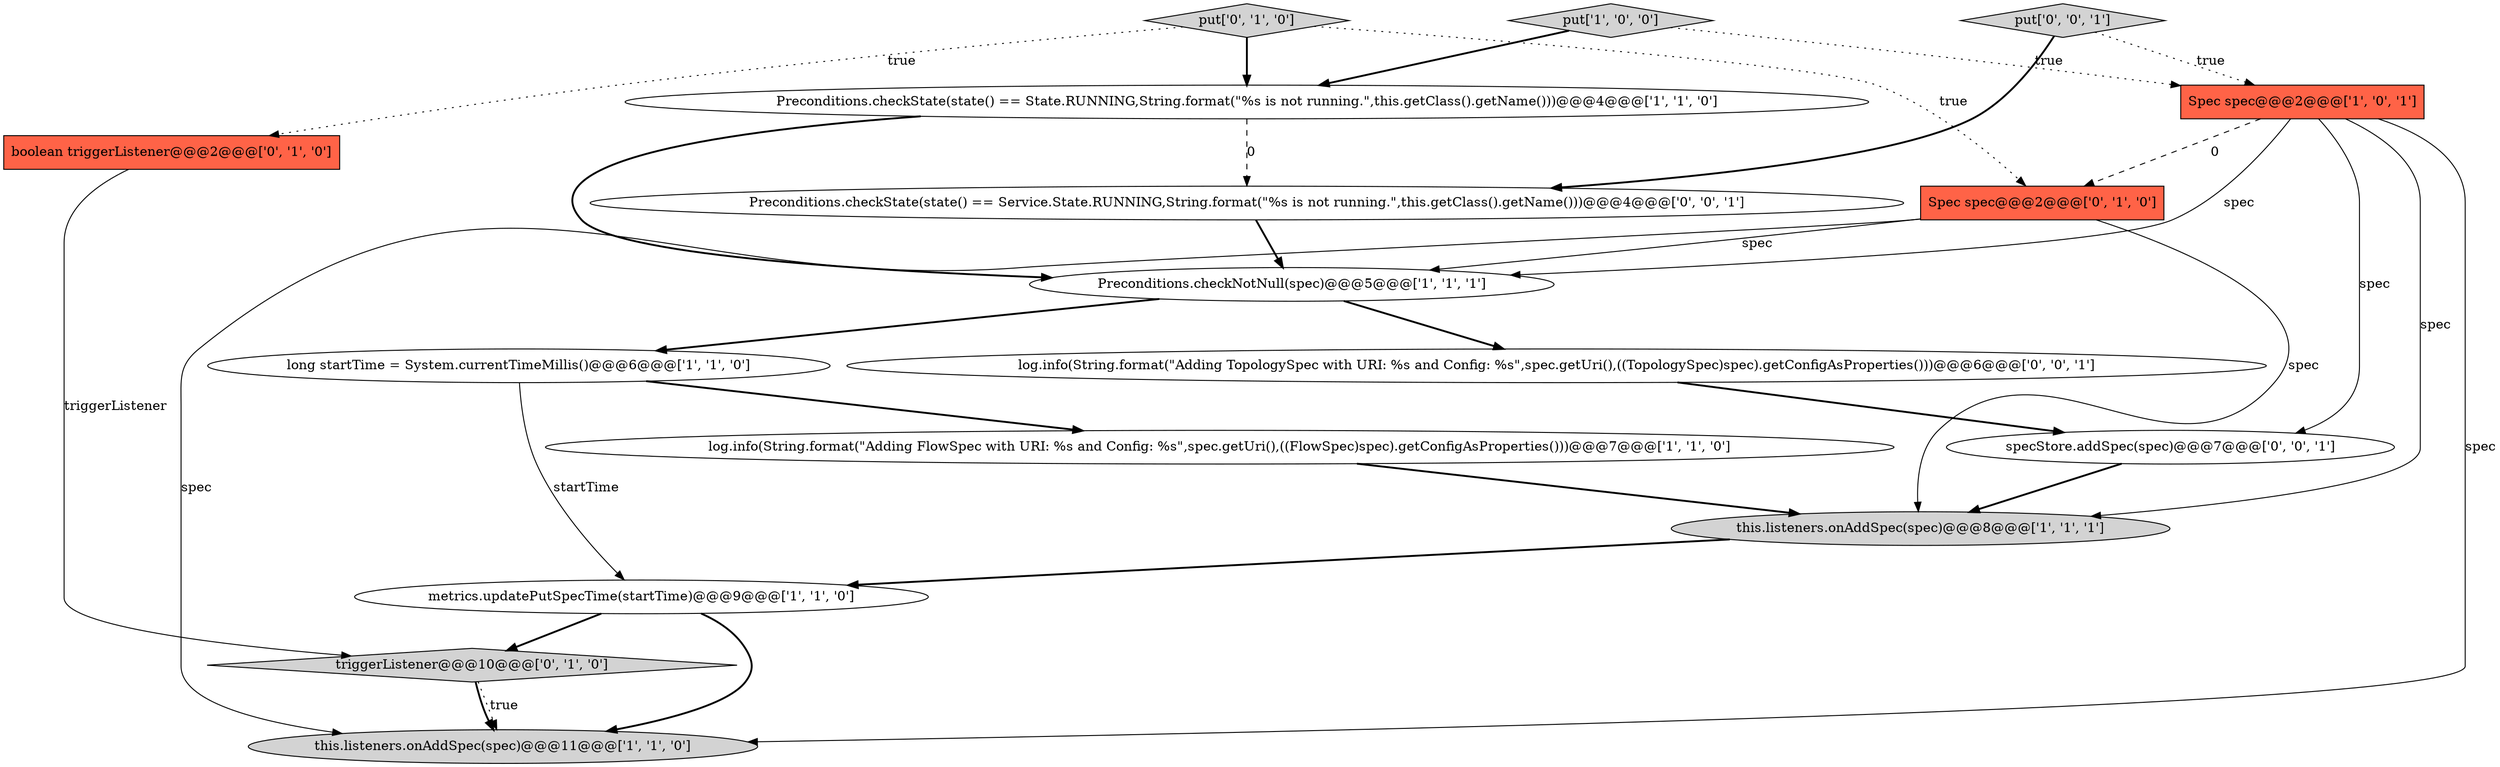 digraph {
8 [style = filled, label = "Preconditions.checkNotNull(spec)@@@5@@@['1', '1', '1']", fillcolor = white, shape = ellipse image = "AAA0AAABBB1BBB"];
5 [style = filled, label = "Spec spec@@@2@@@['1', '0', '1']", fillcolor = tomato, shape = box image = "AAA0AAABBB1BBB"];
6 [style = filled, label = "long startTime = System.currentTimeMillis()@@@6@@@['1', '1', '0']", fillcolor = white, shape = ellipse image = "AAA0AAABBB1BBB"];
2 [style = filled, label = "this.listeners.onAddSpec(spec)@@@8@@@['1', '1', '1']", fillcolor = lightgray, shape = ellipse image = "AAA0AAABBB1BBB"];
0 [style = filled, label = "put['1', '0', '0']", fillcolor = lightgray, shape = diamond image = "AAA0AAABBB1BBB"];
7 [style = filled, label = "this.listeners.onAddSpec(spec)@@@11@@@['1', '1', '0']", fillcolor = lightgray, shape = ellipse image = "AAA0AAABBB1BBB"];
9 [style = filled, label = "put['0', '1', '0']", fillcolor = lightgray, shape = diamond image = "AAA0AAABBB2BBB"];
11 [style = filled, label = "triggerListener@@@10@@@['0', '1', '0']", fillcolor = lightgray, shape = diamond image = "AAA1AAABBB2BBB"];
12 [style = filled, label = "Spec spec@@@2@@@['0', '1', '0']", fillcolor = tomato, shape = box image = "AAA1AAABBB2BBB"];
13 [style = filled, label = "put['0', '0', '1']", fillcolor = lightgray, shape = diamond image = "AAA0AAABBB3BBB"];
3 [style = filled, label = "metrics.updatePutSpecTime(startTime)@@@9@@@['1', '1', '0']", fillcolor = white, shape = ellipse image = "AAA0AAABBB1BBB"];
15 [style = filled, label = "Preconditions.checkState(state() == Service.State.RUNNING,String.format(\"%s is not running.\",this.getClass().getName()))@@@4@@@['0', '0', '1']", fillcolor = white, shape = ellipse image = "AAA0AAABBB3BBB"];
10 [style = filled, label = "boolean triggerListener@@@2@@@['0', '1', '0']", fillcolor = tomato, shape = box image = "AAA0AAABBB2BBB"];
1 [style = filled, label = "Preconditions.checkState(state() == State.RUNNING,String.format(\"%s is not running.\",this.getClass().getName()))@@@4@@@['1', '1', '0']", fillcolor = white, shape = ellipse image = "AAA0AAABBB1BBB"];
14 [style = filled, label = "specStore.addSpec(spec)@@@7@@@['0', '0', '1']", fillcolor = white, shape = ellipse image = "AAA0AAABBB3BBB"];
4 [style = filled, label = "log.info(String.format(\"Adding FlowSpec with URI: %s and Config: %s\",spec.getUri(),((FlowSpec)spec).getConfigAsProperties()))@@@7@@@['1', '1', '0']", fillcolor = white, shape = ellipse image = "AAA0AAABBB1BBB"];
16 [style = filled, label = "log.info(String.format(\"Adding TopologySpec with URI: %s and Config: %s\",spec.getUri(),((TopologySpec)spec).getConfigAsProperties()))@@@6@@@['0', '0', '1']", fillcolor = white, shape = ellipse image = "AAA0AAABBB3BBB"];
8->16 [style = bold, label=""];
13->15 [style = bold, label=""];
12->8 [style = solid, label="spec"];
3->11 [style = bold, label=""];
6->4 [style = bold, label=""];
5->14 [style = solid, label="spec"];
1->8 [style = bold, label=""];
11->7 [style = dotted, label="true"];
5->2 [style = solid, label="spec"];
8->6 [style = bold, label=""];
3->7 [style = bold, label=""];
0->1 [style = bold, label=""];
5->7 [style = solid, label="spec"];
9->10 [style = dotted, label="true"];
4->2 [style = bold, label=""];
2->3 [style = bold, label=""];
11->7 [style = bold, label=""];
12->7 [style = solid, label="spec"];
0->5 [style = dotted, label="true"];
5->8 [style = solid, label="spec"];
10->11 [style = solid, label="triggerListener"];
16->14 [style = bold, label=""];
12->2 [style = solid, label="spec"];
5->12 [style = dashed, label="0"];
1->15 [style = dashed, label="0"];
14->2 [style = bold, label=""];
6->3 [style = solid, label="startTime"];
13->5 [style = dotted, label="true"];
9->12 [style = dotted, label="true"];
15->8 [style = bold, label=""];
9->1 [style = bold, label=""];
}
